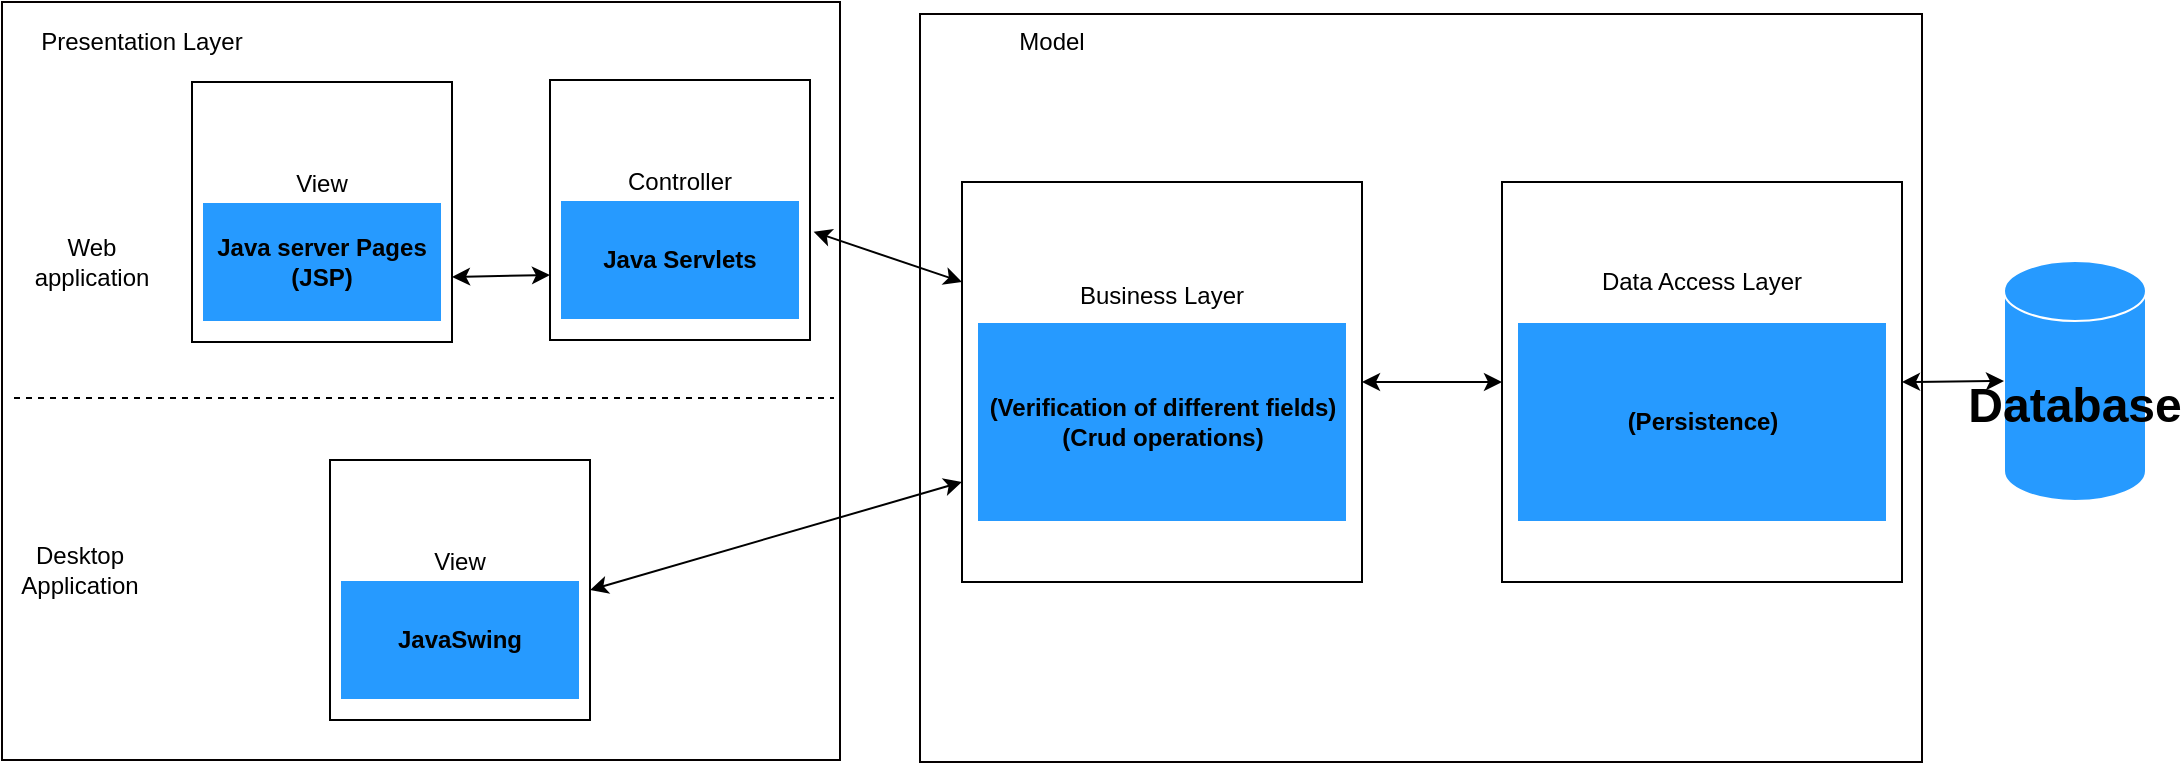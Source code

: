 <mxfile version="18.0.2" type="github">
  <diagram id="liuZK93Z5yOllT7Hkbw5" name="Page-1">
    <mxGraphModel dx="1635" dy="768" grid="1" gridSize="1" guides="1" tooltips="1" connect="1" arrows="1" fold="1" page="1" pageScale="1" pageWidth="1100" pageHeight="850" background="#FFFFFF" math="0" shadow="0">
      <root>
        <mxCell id="0" />
        <mxCell id="1" parent="0" />
        <mxCell id="9KJuKEPl96kk_e3OiADE-28" value="" style="rounded=0;whiteSpace=wrap;html=1;strokeColor=#050000;fillColor=#FFFFFF;" parent="1" vertex="1">
          <mxGeometry x="465" y="97" width="501" height="374" as="geometry" />
        </mxCell>
        <mxCell id="9KJuKEPl96kk_e3OiADE-21" value="" style="rounded=0;whiteSpace=wrap;html=1;strokeColor=#050000;fillColor=#FFFFFF;" parent="1" vertex="1">
          <mxGeometry x="6" y="91" width="419" height="379" as="geometry" />
        </mxCell>
        <mxCell id="9KJuKEPl96kk_e3OiADE-1" value="View&lt;br&gt;&lt;br&gt;&lt;br&gt;" style="whiteSpace=wrap;html=1;aspect=fixed;" parent="1" vertex="1">
          <mxGeometry x="101" y="131" width="130" height="130" as="geometry" />
        </mxCell>
        <mxCell id="9KJuKEPl96kk_e3OiADE-3" value="&lt;b&gt;Java server Pages (JSP)&lt;/b&gt;" style="rounded=0;whiteSpace=wrap;html=1;fillColor=#269AFF;strokeColor=#FFFFFF;" parent="1" vertex="1">
          <mxGeometry x="106" y="191" width="120" height="60" as="geometry" />
        </mxCell>
        <mxCell id="9KJuKEPl96kk_e3OiADE-5" value="View&lt;br&gt;&lt;br&gt;&lt;br&gt;" style="whiteSpace=wrap;html=1;aspect=fixed;" parent="1" vertex="1">
          <mxGeometry x="170" y="320" width="130" height="130" as="geometry" />
        </mxCell>
        <mxCell id="9KJuKEPl96kk_e3OiADE-6" value="&lt;b&gt;JavaSwing&lt;/b&gt;" style="rounded=0;whiteSpace=wrap;html=1;fillColor=#269AFF;strokeColor=#FFFFFF;" parent="1" vertex="1">
          <mxGeometry x="175" y="380" width="120" height="60" as="geometry" />
        </mxCell>
        <mxCell id="9KJuKEPl96kk_e3OiADE-7" value="Controller&lt;br&gt;&lt;br&gt;&lt;br&gt;" style="whiteSpace=wrap;html=1;aspect=fixed;" parent="1" vertex="1">
          <mxGeometry x="280" y="130" width="130" height="130" as="geometry" />
        </mxCell>
        <mxCell id="9KJuKEPl96kk_e3OiADE-8" value="&lt;b&gt;Java Servlets&lt;/b&gt;" style="rounded=0;whiteSpace=wrap;html=1;fillColor=#269AFF;strokeColor=#FFFFFF;" parent="1" vertex="1">
          <mxGeometry x="285" y="190" width="120" height="60" as="geometry" />
        </mxCell>
        <mxCell id="9KJuKEPl96kk_e3OiADE-9" value="" style="endArrow=classic;startArrow=classic;html=1;rounded=0;entryX=0;entryY=0.75;entryDx=0;entryDy=0;exitX=1;exitY=0.75;exitDx=0;exitDy=0;" parent="1" source="9KJuKEPl96kk_e3OiADE-1" target="9KJuKEPl96kk_e3OiADE-7" edge="1">
          <mxGeometry width="50" height="50" relative="1" as="geometry">
            <mxPoint x="490" y="320" as="sourcePoint" />
            <mxPoint x="540" y="270" as="targetPoint" />
          </mxGeometry>
        </mxCell>
        <mxCell id="9KJuKEPl96kk_e3OiADE-10" value="Business Layer&lt;br&gt;&lt;br&gt;&lt;br&gt;&lt;br&gt;&lt;br&gt;&lt;br&gt;&lt;br&gt;" style="whiteSpace=wrap;html=1;aspect=fixed;" parent="1" vertex="1">
          <mxGeometry x="486" y="181" width="200" height="200" as="geometry" />
        </mxCell>
        <mxCell id="9KJuKEPl96kk_e3OiADE-11" value="&lt;b&gt;(Verification of different fields)&lt;/b&gt;&lt;br&gt;&lt;b&gt;(Crud operations)&lt;/b&gt;" style="rounded=0;whiteSpace=wrap;html=1;fillColor=#269AFF;strokeColor=#FFFFFF;" parent="1" vertex="1">
          <mxGeometry x="493.5" y="251" width="185" height="100" as="geometry" />
        </mxCell>
        <mxCell id="9KJuKEPl96kk_e3OiADE-12" value="Data Access Layer&lt;br&gt;&lt;br&gt;&lt;br&gt;&lt;br&gt;&lt;br&gt;&lt;br&gt;&lt;br&gt;&lt;br&gt;" style="whiteSpace=wrap;html=1;aspect=fixed;" parent="1" vertex="1">
          <mxGeometry x="756" y="181" width="200" height="200" as="geometry" />
        </mxCell>
        <mxCell id="9KJuKEPl96kk_e3OiADE-13" value="&lt;b&gt;(Persistence)&lt;/b&gt;" style="rounded=0;whiteSpace=wrap;html=1;fillColor=#269AFF;strokeColor=#FFFFFF;" parent="1" vertex="1">
          <mxGeometry x="763.5" y="251" width="185" height="100" as="geometry" />
        </mxCell>
        <mxCell id="9KJuKEPl96kk_e3OiADE-14" value="&lt;h1&gt;Database&lt;/h1&gt;" style="shape=cylinder3;whiteSpace=wrap;html=1;boundedLbl=1;backgroundOutline=1;size=15;strokeColor=#FFFFFF;fillColor=#269AFF;" parent="1" vertex="1">
          <mxGeometry x="1007" y="220.5" width="71" height="120" as="geometry" />
        </mxCell>
        <mxCell id="9KJuKEPl96kk_e3OiADE-15" value="" style="endArrow=classic;startArrow=classic;html=1;rounded=0;entryX=0;entryY=0.5;entryDx=0;entryDy=0;exitX=1;exitY=0.5;exitDx=0;exitDy=0;" parent="1" source="9KJuKEPl96kk_e3OiADE-10" target="9KJuKEPl96kk_e3OiADE-12" edge="1">
          <mxGeometry width="50" height="50" relative="1" as="geometry">
            <mxPoint x="710" y="260" as="sourcePoint" />
            <mxPoint x="760" y="210" as="targetPoint" />
          </mxGeometry>
        </mxCell>
        <mxCell id="9KJuKEPl96kk_e3OiADE-16" value="" style="endArrow=classic;startArrow=classic;html=1;rounded=0;entryX=1.014;entryY=0.584;entryDx=0;entryDy=0;entryPerimeter=0;exitX=0;exitY=0.25;exitDx=0;exitDy=0;" parent="1" source="9KJuKEPl96kk_e3OiADE-10" target="9KJuKEPl96kk_e3OiADE-7" edge="1">
          <mxGeometry width="50" height="50" relative="1" as="geometry">
            <mxPoint x="710" y="260" as="sourcePoint" />
            <mxPoint x="760" y="210" as="targetPoint" />
          </mxGeometry>
        </mxCell>
        <mxCell id="9KJuKEPl96kk_e3OiADE-18" value="" style="endArrow=classic;startArrow=classic;html=1;rounded=0;entryX=0;entryY=0.75;entryDx=0;entryDy=0;exitX=1;exitY=0.5;exitDx=0;exitDy=0;" parent="1" source="9KJuKEPl96kk_e3OiADE-5" target="9KJuKEPl96kk_e3OiADE-10" edge="1">
          <mxGeometry width="50" height="50" relative="1" as="geometry">
            <mxPoint x="710" y="260" as="sourcePoint" />
            <mxPoint x="760" y="210" as="targetPoint" />
          </mxGeometry>
        </mxCell>
        <mxCell id="9KJuKEPl96kk_e3OiADE-19" value="" style="endArrow=classic;startArrow=classic;html=1;rounded=0;entryX=0;entryY=0.5;entryDx=0;entryDy=0;entryPerimeter=0;exitX=1;exitY=0.5;exitDx=0;exitDy=0;" parent="1" source="9KJuKEPl96kk_e3OiADE-12" target="9KJuKEPl96kk_e3OiADE-14" edge="1">
          <mxGeometry width="50" height="50" relative="1" as="geometry">
            <mxPoint x="710" y="260" as="sourcePoint" />
            <mxPoint x="760" y="210" as="targetPoint" />
          </mxGeometry>
        </mxCell>
        <mxCell id="9KJuKEPl96kk_e3OiADE-22" value="Presentation Layer" style="text;html=1;strokeColor=none;fillColor=none;align=center;verticalAlign=middle;whiteSpace=wrap;rounded=0;" parent="1" vertex="1">
          <mxGeometry x="11" y="101" width="130" height="20" as="geometry" />
        </mxCell>
        <mxCell id="9KJuKEPl96kk_e3OiADE-25" value="" style="endArrow=none;dashed=1;html=1;rounded=0;" parent="1" edge="1">
          <mxGeometry width="50" height="50" relative="1" as="geometry">
            <mxPoint x="12" y="289" as="sourcePoint" />
            <mxPoint x="422" y="289" as="targetPoint" />
          </mxGeometry>
        </mxCell>
        <mxCell id="9KJuKEPl96kk_e3OiADE-26" value="Desktop Application" style="text;html=1;strokeColor=none;fillColor=none;align=center;verticalAlign=middle;whiteSpace=wrap;rounded=0;" parent="1" vertex="1">
          <mxGeometry x="15" y="360" width="60" height="30" as="geometry" />
        </mxCell>
        <mxCell id="9KJuKEPl96kk_e3OiADE-27" value="Web application" style="text;html=1;strokeColor=none;fillColor=none;align=center;verticalAlign=middle;whiteSpace=wrap;rounded=0;" parent="1" vertex="1">
          <mxGeometry x="21" y="206" width="60" height="30" as="geometry" />
        </mxCell>
        <mxCell id="9KJuKEPl96kk_e3OiADE-29" value="Model" style="text;html=1;strokeColor=none;fillColor=none;align=center;verticalAlign=middle;whiteSpace=wrap;rounded=0;" parent="1" vertex="1">
          <mxGeometry x="456" y="96" width="150" height="30" as="geometry" />
        </mxCell>
      </root>
    </mxGraphModel>
  </diagram>
</mxfile>
